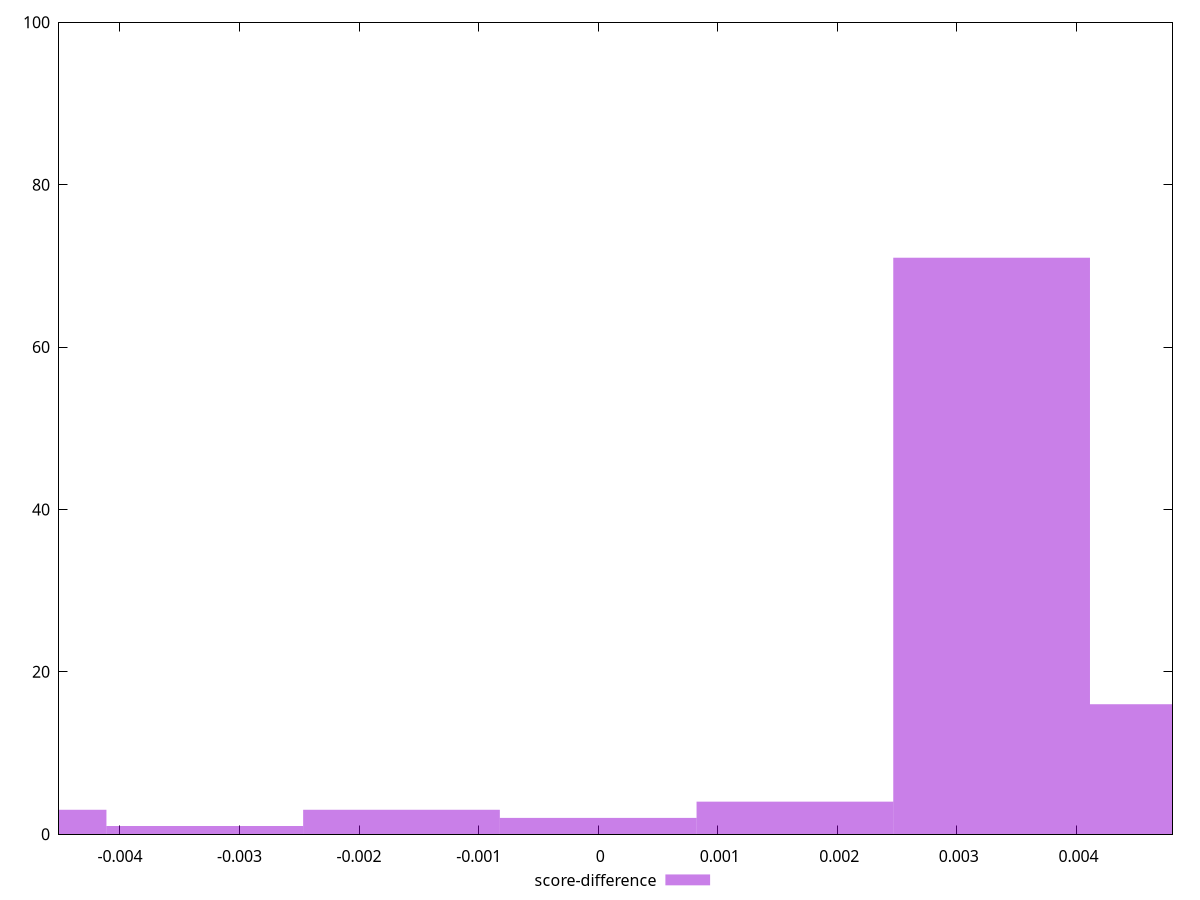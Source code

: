 reset

$scoreDifference <<EOF
-0.004936020788976093 3
0.004936020788976093 16
-0.001645340262992031 3
0.003290680525984062 71
0 2
0.001645340262992031 4
-0.003290680525984062 1
EOF

set key outside below
set boxwidth 0.001645340262992031
set xrange [-0.004510120326799039:0.004803668751931056]
set yrange [0:100]
set trange [0:100]
set style fill transparent solid 0.5 noborder
set terminal svg size 640, 490 enhanced background rgb 'white'
set output "report_00008_2021-01-22T20:58:29.167/first-meaningful-paint/samples/pages/score-difference/histogram.svg"

plot $scoreDifference title "score-difference" with boxes

reset
